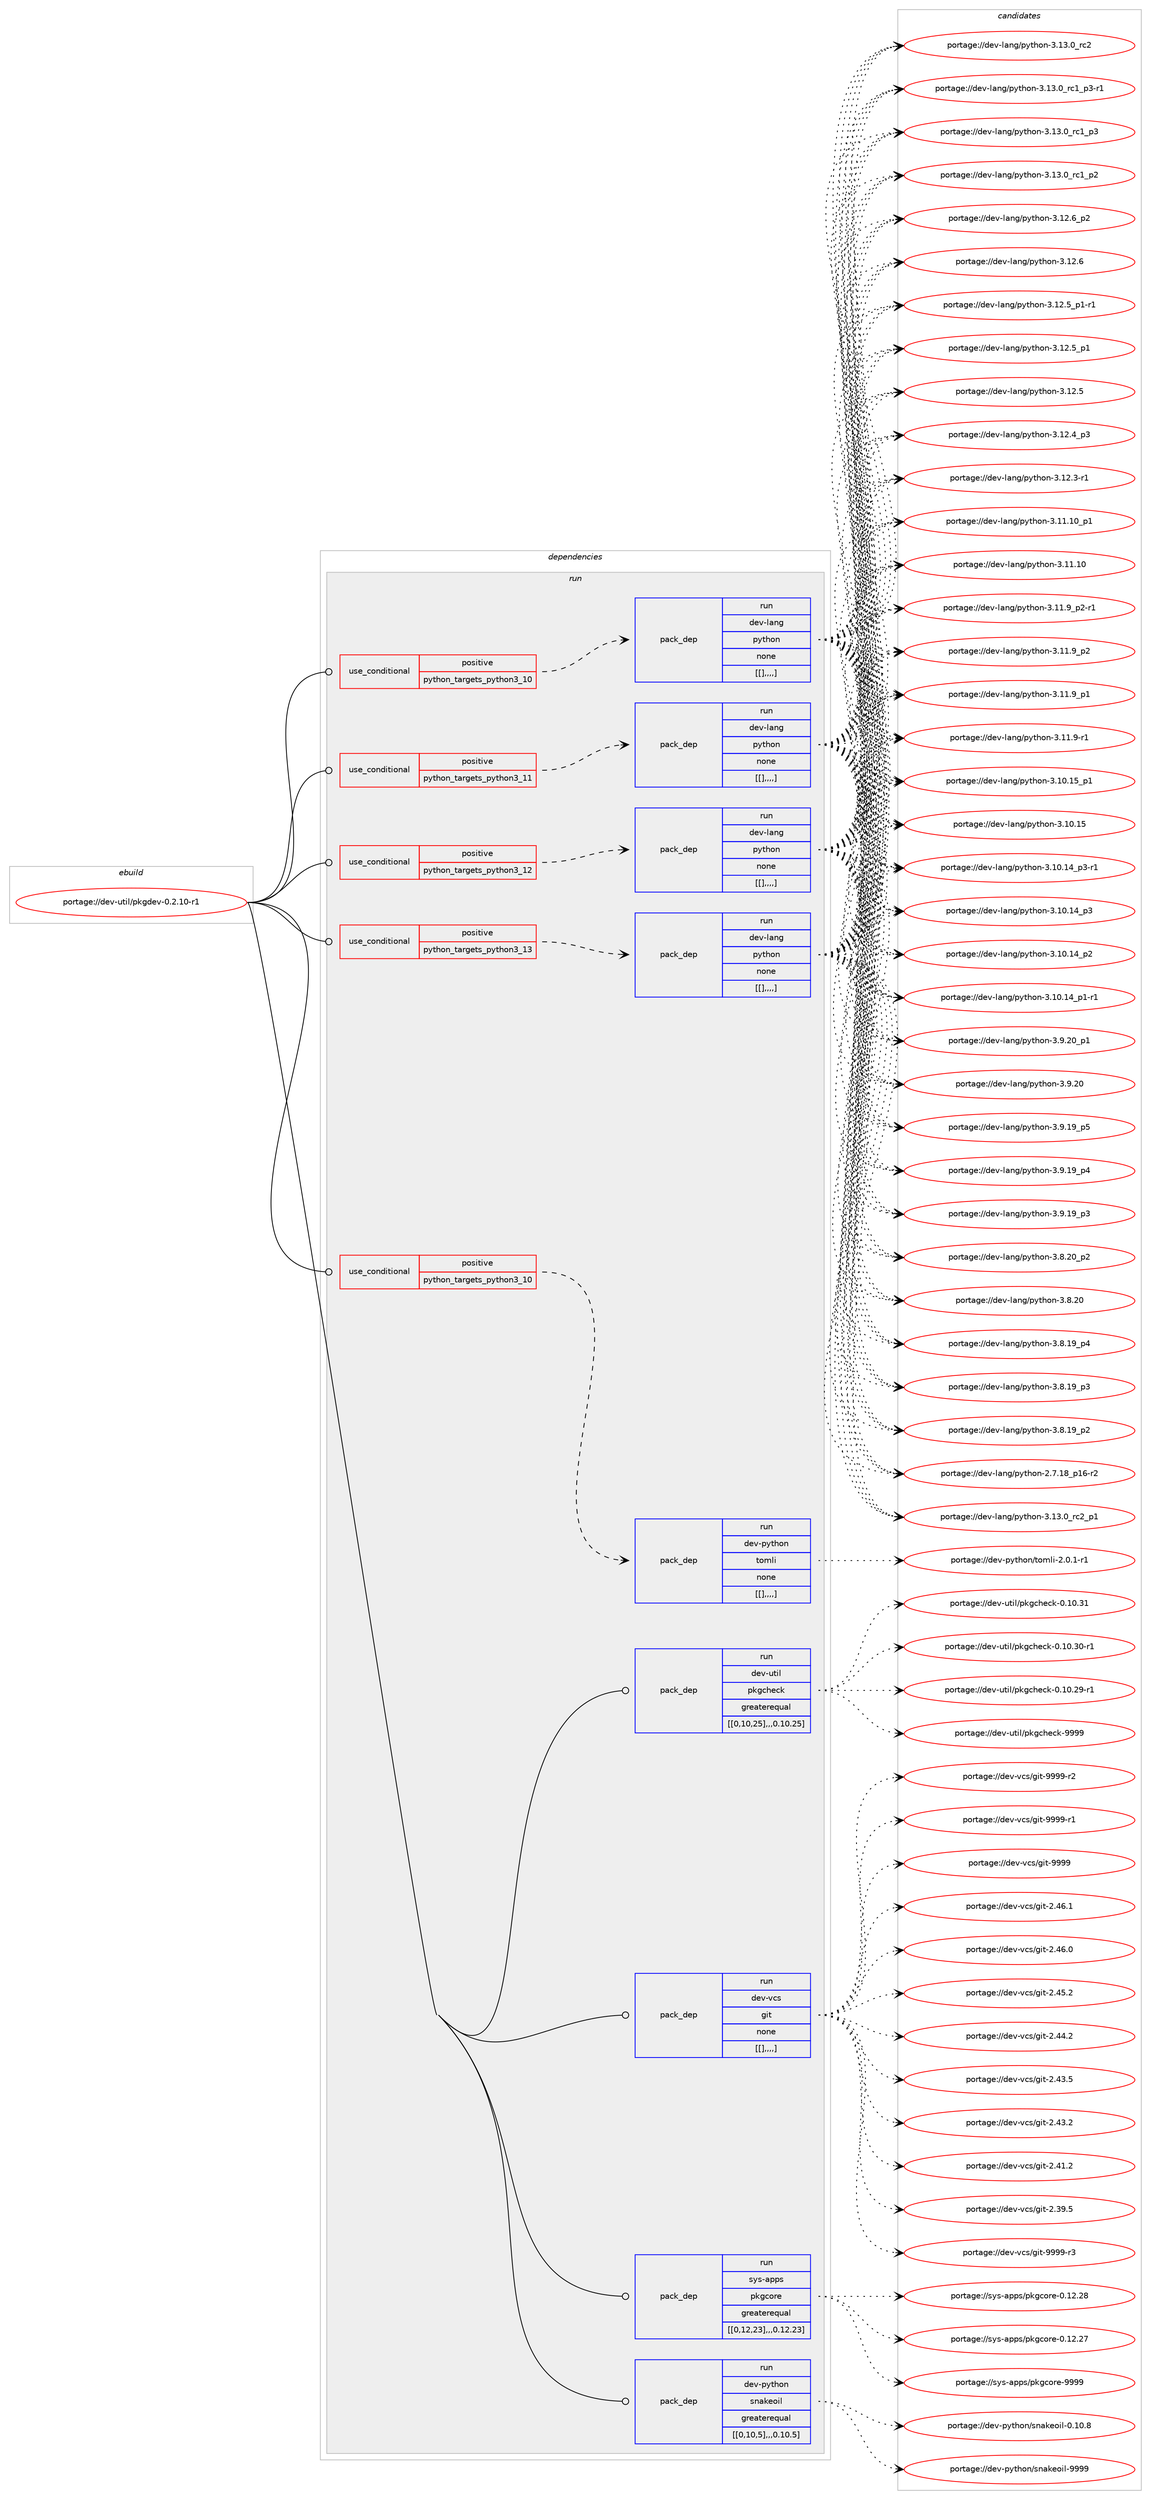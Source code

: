 digraph prolog {

# *************
# Graph options
# *************

newrank=true;
concentrate=true;
compound=true;
graph [rankdir=LR,fontname=Helvetica,fontsize=10,ranksep=1.5];#, ranksep=2.5, nodesep=0.2];
edge  [arrowhead=vee];
node  [fontname=Helvetica,fontsize=10];

# **********
# The ebuild
# **********

subgraph cluster_leftcol {
color=gray;
label=<<i>ebuild</i>>;
id [label="portage://dev-util/pkgdev-0.2.10-r1", color=red, width=4, href="../dev-util/pkgdev-0.2.10-r1.svg"];
}

# ****************
# The dependencies
# ****************

subgraph cluster_midcol {
color=gray;
label=<<i>dependencies</i>>;
subgraph cluster_compile {
fillcolor="#eeeeee";
style=filled;
label=<<i>compile</i>>;
}
subgraph cluster_compileandrun {
fillcolor="#eeeeee";
style=filled;
label=<<i>compile and run</i>>;
}
subgraph cluster_run {
fillcolor="#eeeeee";
style=filled;
label=<<i>run</i>>;
subgraph cond64124 {
dependency223536 [label=<<TABLE BORDER="0" CELLBORDER="1" CELLSPACING="0" CELLPADDING="4"><TR><TD ROWSPAN="3" CELLPADDING="10">use_conditional</TD></TR><TR><TD>positive</TD></TR><TR><TD>python_targets_python3_10</TD></TR></TABLE>>, shape=none, color=red];
subgraph pack157976 {
dependency223537 [label=<<TABLE BORDER="0" CELLBORDER="1" CELLSPACING="0" CELLPADDING="4" WIDTH="220"><TR><TD ROWSPAN="6" CELLPADDING="30">pack_dep</TD></TR><TR><TD WIDTH="110">run</TD></TR><TR><TD>dev-lang</TD></TR><TR><TD>python</TD></TR><TR><TD>none</TD></TR><TR><TD>[[],,,,]</TD></TR></TABLE>>, shape=none, color=blue];
}
dependency223536:e -> dependency223537:w [weight=20,style="dashed",arrowhead="vee"];
}
id:e -> dependency223536:w [weight=20,style="solid",arrowhead="odot"];
subgraph cond64125 {
dependency223538 [label=<<TABLE BORDER="0" CELLBORDER="1" CELLSPACING="0" CELLPADDING="4"><TR><TD ROWSPAN="3" CELLPADDING="10">use_conditional</TD></TR><TR><TD>positive</TD></TR><TR><TD>python_targets_python3_10</TD></TR></TABLE>>, shape=none, color=red];
subgraph pack157977 {
dependency223539 [label=<<TABLE BORDER="0" CELLBORDER="1" CELLSPACING="0" CELLPADDING="4" WIDTH="220"><TR><TD ROWSPAN="6" CELLPADDING="30">pack_dep</TD></TR><TR><TD WIDTH="110">run</TD></TR><TR><TD>dev-python</TD></TR><TR><TD>tomli</TD></TR><TR><TD>none</TD></TR><TR><TD>[[],,,,]</TD></TR></TABLE>>, shape=none, color=blue];
}
dependency223538:e -> dependency223539:w [weight=20,style="dashed",arrowhead="vee"];
}
id:e -> dependency223538:w [weight=20,style="solid",arrowhead="odot"];
subgraph cond64126 {
dependency223540 [label=<<TABLE BORDER="0" CELLBORDER="1" CELLSPACING="0" CELLPADDING="4"><TR><TD ROWSPAN="3" CELLPADDING="10">use_conditional</TD></TR><TR><TD>positive</TD></TR><TR><TD>python_targets_python3_11</TD></TR></TABLE>>, shape=none, color=red];
subgraph pack157978 {
dependency223541 [label=<<TABLE BORDER="0" CELLBORDER="1" CELLSPACING="0" CELLPADDING="4" WIDTH="220"><TR><TD ROWSPAN="6" CELLPADDING="30">pack_dep</TD></TR><TR><TD WIDTH="110">run</TD></TR><TR><TD>dev-lang</TD></TR><TR><TD>python</TD></TR><TR><TD>none</TD></TR><TR><TD>[[],,,,]</TD></TR></TABLE>>, shape=none, color=blue];
}
dependency223540:e -> dependency223541:w [weight=20,style="dashed",arrowhead="vee"];
}
id:e -> dependency223540:w [weight=20,style="solid",arrowhead="odot"];
subgraph cond64127 {
dependency223542 [label=<<TABLE BORDER="0" CELLBORDER="1" CELLSPACING="0" CELLPADDING="4"><TR><TD ROWSPAN="3" CELLPADDING="10">use_conditional</TD></TR><TR><TD>positive</TD></TR><TR><TD>python_targets_python3_12</TD></TR></TABLE>>, shape=none, color=red];
subgraph pack157979 {
dependency223543 [label=<<TABLE BORDER="0" CELLBORDER="1" CELLSPACING="0" CELLPADDING="4" WIDTH="220"><TR><TD ROWSPAN="6" CELLPADDING="30">pack_dep</TD></TR><TR><TD WIDTH="110">run</TD></TR><TR><TD>dev-lang</TD></TR><TR><TD>python</TD></TR><TR><TD>none</TD></TR><TR><TD>[[],,,,]</TD></TR></TABLE>>, shape=none, color=blue];
}
dependency223542:e -> dependency223543:w [weight=20,style="dashed",arrowhead="vee"];
}
id:e -> dependency223542:w [weight=20,style="solid",arrowhead="odot"];
subgraph cond64128 {
dependency223544 [label=<<TABLE BORDER="0" CELLBORDER="1" CELLSPACING="0" CELLPADDING="4"><TR><TD ROWSPAN="3" CELLPADDING="10">use_conditional</TD></TR><TR><TD>positive</TD></TR><TR><TD>python_targets_python3_13</TD></TR></TABLE>>, shape=none, color=red];
subgraph pack157980 {
dependency223545 [label=<<TABLE BORDER="0" CELLBORDER="1" CELLSPACING="0" CELLPADDING="4" WIDTH="220"><TR><TD ROWSPAN="6" CELLPADDING="30">pack_dep</TD></TR><TR><TD WIDTH="110">run</TD></TR><TR><TD>dev-lang</TD></TR><TR><TD>python</TD></TR><TR><TD>none</TD></TR><TR><TD>[[],,,,]</TD></TR></TABLE>>, shape=none, color=blue];
}
dependency223544:e -> dependency223545:w [weight=20,style="dashed",arrowhead="vee"];
}
id:e -> dependency223544:w [weight=20,style="solid",arrowhead="odot"];
subgraph pack157981 {
dependency223546 [label=<<TABLE BORDER="0" CELLBORDER="1" CELLSPACING="0" CELLPADDING="4" WIDTH="220"><TR><TD ROWSPAN="6" CELLPADDING="30">pack_dep</TD></TR><TR><TD WIDTH="110">run</TD></TR><TR><TD>dev-python</TD></TR><TR><TD>snakeoil</TD></TR><TR><TD>greaterequal</TD></TR><TR><TD>[[0,10,5],,,0.10.5]</TD></TR></TABLE>>, shape=none, color=blue];
}
id:e -> dependency223546:w [weight=20,style="solid",arrowhead="odot"];
subgraph pack157982 {
dependency223547 [label=<<TABLE BORDER="0" CELLBORDER="1" CELLSPACING="0" CELLPADDING="4" WIDTH="220"><TR><TD ROWSPAN="6" CELLPADDING="30">pack_dep</TD></TR><TR><TD WIDTH="110">run</TD></TR><TR><TD>dev-util</TD></TR><TR><TD>pkgcheck</TD></TR><TR><TD>greaterequal</TD></TR><TR><TD>[[0,10,25],,,0.10.25]</TD></TR></TABLE>>, shape=none, color=blue];
}
id:e -> dependency223547:w [weight=20,style="solid",arrowhead="odot"];
subgraph pack157983 {
dependency223548 [label=<<TABLE BORDER="0" CELLBORDER="1" CELLSPACING="0" CELLPADDING="4" WIDTH="220"><TR><TD ROWSPAN="6" CELLPADDING="30">pack_dep</TD></TR><TR><TD WIDTH="110">run</TD></TR><TR><TD>dev-vcs</TD></TR><TR><TD>git</TD></TR><TR><TD>none</TD></TR><TR><TD>[[],,,,]</TD></TR></TABLE>>, shape=none, color=blue];
}
id:e -> dependency223548:w [weight=20,style="solid",arrowhead="odot"];
subgraph pack157984 {
dependency223549 [label=<<TABLE BORDER="0" CELLBORDER="1" CELLSPACING="0" CELLPADDING="4" WIDTH="220"><TR><TD ROWSPAN="6" CELLPADDING="30">pack_dep</TD></TR><TR><TD WIDTH="110">run</TD></TR><TR><TD>sys-apps</TD></TR><TR><TD>pkgcore</TD></TR><TR><TD>greaterequal</TD></TR><TR><TD>[[0,12,23],,,0.12.23]</TD></TR></TABLE>>, shape=none, color=blue];
}
id:e -> dependency223549:w [weight=20,style="solid",arrowhead="odot"];
}
}

# **************
# The candidates
# **************

subgraph cluster_choices {
rank=same;
color=gray;
label=<<i>candidates</i>>;

subgraph choice157976 {
color=black;
nodesep=1;
choice100101118451089711010347112121116104111110455146495146489511499509511249 [label="portage://dev-lang/python-3.13.0_rc2_p1", color=red, width=4,href="../dev-lang/python-3.13.0_rc2_p1.svg"];
choice10010111845108971101034711212111610411111045514649514648951149950 [label="portage://dev-lang/python-3.13.0_rc2", color=red, width=4,href="../dev-lang/python-3.13.0_rc2.svg"];
choice1001011184510897110103471121211161041111104551464951464895114994995112514511449 [label="portage://dev-lang/python-3.13.0_rc1_p3-r1", color=red, width=4,href="../dev-lang/python-3.13.0_rc1_p3-r1.svg"];
choice100101118451089711010347112121116104111110455146495146489511499499511251 [label="portage://dev-lang/python-3.13.0_rc1_p3", color=red, width=4,href="../dev-lang/python-3.13.0_rc1_p3.svg"];
choice100101118451089711010347112121116104111110455146495146489511499499511250 [label="portage://dev-lang/python-3.13.0_rc1_p2", color=red, width=4,href="../dev-lang/python-3.13.0_rc1_p2.svg"];
choice100101118451089711010347112121116104111110455146495046549511250 [label="portage://dev-lang/python-3.12.6_p2", color=red, width=4,href="../dev-lang/python-3.12.6_p2.svg"];
choice10010111845108971101034711212111610411111045514649504654 [label="portage://dev-lang/python-3.12.6", color=red, width=4,href="../dev-lang/python-3.12.6.svg"];
choice1001011184510897110103471121211161041111104551464950465395112494511449 [label="portage://dev-lang/python-3.12.5_p1-r1", color=red, width=4,href="../dev-lang/python-3.12.5_p1-r1.svg"];
choice100101118451089711010347112121116104111110455146495046539511249 [label="portage://dev-lang/python-3.12.5_p1", color=red, width=4,href="../dev-lang/python-3.12.5_p1.svg"];
choice10010111845108971101034711212111610411111045514649504653 [label="portage://dev-lang/python-3.12.5", color=red, width=4,href="../dev-lang/python-3.12.5.svg"];
choice100101118451089711010347112121116104111110455146495046529511251 [label="portage://dev-lang/python-3.12.4_p3", color=red, width=4,href="../dev-lang/python-3.12.4_p3.svg"];
choice100101118451089711010347112121116104111110455146495046514511449 [label="portage://dev-lang/python-3.12.3-r1", color=red, width=4,href="../dev-lang/python-3.12.3-r1.svg"];
choice10010111845108971101034711212111610411111045514649494649489511249 [label="portage://dev-lang/python-3.11.10_p1", color=red, width=4,href="../dev-lang/python-3.11.10_p1.svg"];
choice1001011184510897110103471121211161041111104551464949464948 [label="portage://dev-lang/python-3.11.10", color=red, width=4,href="../dev-lang/python-3.11.10.svg"];
choice1001011184510897110103471121211161041111104551464949465795112504511449 [label="portage://dev-lang/python-3.11.9_p2-r1", color=red, width=4,href="../dev-lang/python-3.11.9_p2-r1.svg"];
choice100101118451089711010347112121116104111110455146494946579511250 [label="portage://dev-lang/python-3.11.9_p2", color=red, width=4,href="../dev-lang/python-3.11.9_p2.svg"];
choice100101118451089711010347112121116104111110455146494946579511249 [label="portage://dev-lang/python-3.11.9_p1", color=red, width=4,href="../dev-lang/python-3.11.9_p1.svg"];
choice100101118451089711010347112121116104111110455146494946574511449 [label="portage://dev-lang/python-3.11.9-r1", color=red, width=4,href="../dev-lang/python-3.11.9-r1.svg"];
choice10010111845108971101034711212111610411111045514649484649539511249 [label="portage://dev-lang/python-3.10.15_p1", color=red, width=4,href="../dev-lang/python-3.10.15_p1.svg"];
choice1001011184510897110103471121211161041111104551464948464953 [label="portage://dev-lang/python-3.10.15", color=red, width=4,href="../dev-lang/python-3.10.15.svg"];
choice100101118451089711010347112121116104111110455146494846495295112514511449 [label="portage://dev-lang/python-3.10.14_p3-r1", color=red, width=4,href="../dev-lang/python-3.10.14_p3-r1.svg"];
choice10010111845108971101034711212111610411111045514649484649529511251 [label="portage://dev-lang/python-3.10.14_p3", color=red, width=4,href="../dev-lang/python-3.10.14_p3.svg"];
choice10010111845108971101034711212111610411111045514649484649529511250 [label="portage://dev-lang/python-3.10.14_p2", color=red, width=4,href="../dev-lang/python-3.10.14_p2.svg"];
choice100101118451089711010347112121116104111110455146494846495295112494511449 [label="portage://dev-lang/python-3.10.14_p1-r1", color=red, width=4,href="../dev-lang/python-3.10.14_p1-r1.svg"];
choice100101118451089711010347112121116104111110455146574650489511249 [label="portage://dev-lang/python-3.9.20_p1", color=red, width=4,href="../dev-lang/python-3.9.20_p1.svg"];
choice10010111845108971101034711212111610411111045514657465048 [label="portage://dev-lang/python-3.9.20", color=red, width=4,href="../dev-lang/python-3.9.20.svg"];
choice100101118451089711010347112121116104111110455146574649579511253 [label="portage://dev-lang/python-3.9.19_p5", color=red, width=4,href="../dev-lang/python-3.9.19_p5.svg"];
choice100101118451089711010347112121116104111110455146574649579511252 [label="portage://dev-lang/python-3.9.19_p4", color=red, width=4,href="../dev-lang/python-3.9.19_p4.svg"];
choice100101118451089711010347112121116104111110455146574649579511251 [label="portage://dev-lang/python-3.9.19_p3", color=red, width=4,href="../dev-lang/python-3.9.19_p3.svg"];
choice100101118451089711010347112121116104111110455146564650489511250 [label="portage://dev-lang/python-3.8.20_p2", color=red, width=4,href="../dev-lang/python-3.8.20_p2.svg"];
choice10010111845108971101034711212111610411111045514656465048 [label="portage://dev-lang/python-3.8.20", color=red, width=4,href="../dev-lang/python-3.8.20.svg"];
choice100101118451089711010347112121116104111110455146564649579511252 [label="portage://dev-lang/python-3.8.19_p4", color=red, width=4,href="../dev-lang/python-3.8.19_p4.svg"];
choice100101118451089711010347112121116104111110455146564649579511251 [label="portage://dev-lang/python-3.8.19_p3", color=red, width=4,href="../dev-lang/python-3.8.19_p3.svg"];
choice100101118451089711010347112121116104111110455146564649579511250 [label="portage://dev-lang/python-3.8.19_p2", color=red, width=4,href="../dev-lang/python-3.8.19_p2.svg"];
choice100101118451089711010347112121116104111110455046554649569511249544511450 [label="portage://dev-lang/python-2.7.18_p16-r2", color=red, width=4,href="../dev-lang/python-2.7.18_p16-r2.svg"];
dependency223537:e -> choice100101118451089711010347112121116104111110455146495146489511499509511249:w [style=dotted,weight="100"];
dependency223537:e -> choice10010111845108971101034711212111610411111045514649514648951149950:w [style=dotted,weight="100"];
dependency223537:e -> choice1001011184510897110103471121211161041111104551464951464895114994995112514511449:w [style=dotted,weight="100"];
dependency223537:e -> choice100101118451089711010347112121116104111110455146495146489511499499511251:w [style=dotted,weight="100"];
dependency223537:e -> choice100101118451089711010347112121116104111110455146495146489511499499511250:w [style=dotted,weight="100"];
dependency223537:e -> choice100101118451089711010347112121116104111110455146495046549511250:w [style=dotted,weight="100"];
dependency223537:e -> choice10010111845108971101034711212111610411111045514649504654:w [style=dotted,weight="100"];
dependency223537:e -> choice1001011184510897110103471121211161041111104551464950465395112494511449:w [style=dotted,weight="100"];
dependency223537:e -> choice100101118451089711010347112121116104111110455146495046539511249:w [style=dotted,weight="100"];
dependency223537:e -> choice10010111845108971101034711212111610411111045514649504653:w [style=dotted,weight="100"];
dependency223537:e -> choice100101118451089711010347112121116104111110455146495046529511251:w [style=dotted,weight="100"];
dependency223537:e -> choice100101118451089711010347112121116104111110455146495046514511449:w [style=dotted,weight="100"];
dependency223537:e -> choice10010111845108971101034711212111610411111045514649494649489511249:w [style=dotted,weight="100"];
dependency223537:e -> choice1001011184510897110103471121211161041111104551464949464948:w [style=dotted,weight="100"];
dependency223537:e -> choice1001011184510897110103471121211161041111104551464949465795112504511449:w [style=dotted,weight="100"];
dependency223537:e -> choice100101118451089711010347112121116104111110455146494946579511250:w [style=dotted,weight="100"];
dependency223537:e -> choice100101118451089711010347112121116104111110455146494946579511249:w [style=dotted,weight="100"];
dependency223537:e -> choice100101118451089711010347112121116104111110455146494946574511449:w [style=dotted,weight="100"];
dependency223537:e -> choice10010111845108971101034711212111610411111045514649484649539511249:w [style=dotted,weight="100"];
dependency223537:e -> choice1001011184510897110103471121211161041111104551464948464953:w [style=dotted,weight="100"];
dependency223537:e -> choice100101118451089711010347112121116104111110455146494846495295112514511449:w [style=dotted,weight="100"];
dependency223537:e -> choice10010111845108971101034711212111610411111045514649484649529511251:w [style=dotted,weight="100"];
dependency223537:e -> choice10010111845108971101034711212111610411111045514649484649529511250:w [style=dotted,weight="100"];
dependency223537:e -> choice100101118451089711010347112121116104111110455146494846495295112494511449:w [style=dotted,weight="100"];
dependency223537:e -> choice100101118451089711010347112121116104111110455146574650489511249:w [style=dotted,weight="100"];
dependency223537:e -> choice10010111845108971101034711212111610411111045514657465048:w [style=dotted,weight="100"];
dependency223537:e -> choice100101118451089711010347112121116104111110455146574649579511253:w [style=dotted,weight="100"];
dependency223537:e -> choice100101118451089711010347112121116104111110455146574649579511252:w [style=dotted,weight="100"];
dependency223537:e -> choice100101118451089711010347112121116104111110455146574649579511251:w [style=dotted,weight="100"];
dependency223537:e -> choice100101118451089711010347112121116104111110455146564650489511250:w [style=dotted,weight="100"];
dependency223537:e -> choice10010111845108971101034711212111610411111045514656465048:w [style=dotted,weight="100"];
dependency223537:e -> choice100101118451089711010347112121116104111110455146564649579511252:w [style=dotted,weight="100"];
dependency223537:e -> choice100101118451089711010347112121116104111110455146564649579511251:w [style=dotted,weight="100"];
dependency223537:e -> choice100101118451089711010347112121116104111110455146564649579511250:w [style=dotted,weight="100"];
dependency223537:e -> choice100101118451089711010347112121116104111110455046554649569511249544511450:w [style=dotted,weight="100"];
}
subgraph choice157977 {
color=black;
nodesep=1;
choice10010111845112121116104111110471161111091081054550464846494511449 [label="portage://dev-python/tomli-2.0.1-r1", color=red, width=4,href="../dev-python/tomli-2.0.1-r1.svg"];
dependency223539:e -> choice10010111845112121116104111110471161111091081054550464846494511449:w [style=dotted,weight="100"];
}
subgraph choice157978 {
color=black;
nodesep=1;
choice100101118451089711010347112121116104111110455146495146489511499509511249 [label="portage://dev-lang/python-3.13.0_rc2_p1", color=red, width=4,href="../dev-lang/python-3.13.0_rc2_p1.svg"];
choice10010111845108971101034711212111610411111045514649514648951149950 [label="portage://dev-lang/python-3.13.0_rc2", color=red, width=4,href="../dev-lang/python-3.13.0_rc2.svg"];
choice1001011184510897110103471121211161041111104551464951464895114994995112514511449 [label="portage://dev-lang/python-3.13.0_rc1_p3-r1", color=red, width=4,href="../dev-lang/python-3.13.0_rc1_p3-r1.svg"];
choice100101118451089711010347112121116104111110455146495146489511499499511251 [label="portage://dev-lang/python-3.13.0_rc1_p3", color=red, width=4,href="../dev-lang/python-3.13.0_rc1_p3.svg"];
choice100101118451089711010347112121116104111110455146495146489511499499511250 [label="portage://dev-lang/python-3.13.0_rc1_p2", color=red, width=4,href="../dev-lang/python-3.13.0_rc1_p2.svg"];
choice100101118451089711010347112121116104111110455146495046549511250 [label="portage://dev-lang/python-3.12.6_p2", color=red, width=4,href="../dev-lang/python-3.12.6_p2.svg"];
choice10010111845108971101034711212111610411111045514649504654 [label="portage://dev-lang/python-3.12.6", color=red, width=4,href="../dev-lang/python-3.12.6.svg"];
choice1001011184510897110103471121211161041111104551464950465395112494511449 [label="portage://dev-lang/python-3.12.5_p1-r1", color=red, width=4,href="../dev-lang/python-3.12.5_p1-r1.svg"];
choice100101118451089711010347112121116104111110455146495046539511249 [label="portage://dev-lang/python-3.12.5_p1", color=red, width=4,href="../dev-lang/python-3.12.5_p1.svg"];
choice10010111845108971101034711212111610411111045514649504653 [label="portage://dev-lang/python-3.12.5", color=red, width=4,href="../dev-lang/python-3.12.5.svg"];
choice100101118451089711010347112121116104111110455146495046529511251 [label="portage://dev-lang/python-3.12.4_p3", color=red, width=4,href="../dev-lang/python-3.12.4_p3.svg"];
choice100101118451089711010347112121116104111110455146495046514511449 [label="portage://dev-lang/python-3.12.3-r1", color=red, width=4,href="../dev-lang/python-3.12.3-r1.svg"];
choice10010111845108971101034711212111610411111045514649494649489511249 [label="portage://dev-lang/python-3.11.10_p1", color=red, width=4,href="../dev-lang/python-3.11.10_p1.svg"];
choice1001011184510897110103471121211161041111104551464949464948 [label="portage://dev-lang/python-3.11.10", color=red, width=4,href="../dev-lang/python-3.11.10.svg"];
choice1001011184510897110103471121211161041111104551464949465795112504511449 [label="portage://dev-lang/python-3.11.9_p2-r1", color=red, width=4,href="../dev-lang/python-3.11.9_p2-r1.svg"];
choice100101118451089711010347112121116104111110455146494946579511250 [label="portage://dev-lang/python-3.11.9_p2", color=red, width=4,href="../dev-lang/python-3.11.9_p2.svg"];
choice100101118451089711010347112121116104111110455146494946579511249 [label="portage://dev-lang/python-3.11.9_p1", color=red, width=4,href="../dev-lang/python-3.11.9_p1.svg"];
choice100101118451089711010347112121116104111110455146494946574511449 [label="portage://dev-lang/python-3.11.9-r1", color=red, width=4,href="../dev-lang/python-3.11.9-r1.svg"];
choice10010111845108971101034711212111610411111045514649484649539511249 [label="portage://dev-lang/python-3.10.15_p1", color=red, width=4,href="../dev-lang/python-3.10.15_p1.svg"];
choice1001011184510897110103471121211161041111104551464948464953 [label="portage://dev-lang/python-3.10.15", color=red, width=4,href="../dev-lang/python-3.10.15.svg"];
choice100101118451089711010347112121116104111110455146494846495295112514511449 [label="portage://dev-lang/python-3.10.14_p3-r1", color=red, width=4,href="../dev-lang/python-3.10.14_p3-r1.svg"];
choice10010111845108971101034711212111610411111045514649484649529511251 [label="portage://dev-lang/python-3.10.14_p3", color=red, width=4,href="../dev-lang/python-3.10.14_p3.svg"];
choice10010111845108971101034711212111610411111045514649484649529511250 [label="portage://dev-lang/python-3.10.14_p2", color=red, width=4,href="../dev-lang/python-3.10.14_p2.svg"];
choice100101118451089711010347112121116104111110455146494846495295112494511449 [label="portage://dev-lang/python-3.10.14_p1-r1", color=red, width=4,href="../dev-lang/python-3.10.14_p1-r1.svg"];
choice100101118451089711010347112121116104111110455146574650489511249 [label="portage://dev-lang/python-3.9.20_p1", color=red, width=4,href="../dev-lang/python-3.9.20_p1.svg"];
choice10010111845108971101034711212111610411111045514657465048 [label="portage://dev-lang/python-3.9.20", color=red, width=4,href="../dev-lang/python-3.9.20.svg"];
choice100101118451089711010347112121116104111110455146574649579511253 [label="portage://dev-lang/python-3.9.19_p5", color=red, width=4,href="../dev-lang/python-3.9.19_p5.svg"];
choice100101118451089711010347112121116104111110455146574649579511252 [label="portage://dev-lang/python-3.9.19_p4", color=red, width=4,href="../dev-lang/python-3.9.19_p4.svg"];
choice100101118451089711010347112121116104111110455146574649579511251 [label="portage://dev-lang/python-3.9.19_p3", color=red, width=4,href="../dev-lang/python-3.9.19_p3.svg"];
choice100101118451089711010347112121116104111110455146564650489511250 [label="portage://dev-lang/python-3.8.20_p2", color=red, width=4,href="../dev-lang/python-3.8.20_p2.svg"];
choice10010111845108971101034711212111610411111045514656465048 [label="portage://dev-lang/python-3.8.20", color=red, width=4,href="../dev-lang/python-3.8.20.svg"];
choice100101118451089711010347112121116104111110455146564649579511252 [label="portage://dev-lang/python-3.8.19_p4", color=red, width=4,href="../dev-lang/python-3.8.19_p4.svg"];
choice100101118451089711010347112121116104111110455146564649579511251 [label="portage://dev-lang/python-3.8.19_p3", color=red, width=4,href="../dev-lang/python-3.8.19_p3.svg"];
choice100101118451089711010347112121116104111110455146564649579511250 [label="portage://dev-lang/python-3.8.19_p2", color=red, width=4,href="../dev-lang/python-3.8.19_p2.svg"];
choice100101118451089711010347112121116104111110455046554649569511249544511450 [label="portage://dev-lang/python-2.7.18_p16-r2", color=red, width=4,href="../dev-lang/python-2.7.18_p16-r2.svg"];
dependency223541:e -> choice100101118451089711010347112121116104111110455146495146489511499509511249:w [style=dotted,weight="100"];
dependency223541:e -> choice10010111845108971101034711212111610411111045514649514648951149950:w [style=dotted,weight="100"];
dependency223541:e -> choice1001011184510897110103471121211161041111104551464951464895114994995112514511449:w [style=dotted,weight="100"];
dependency223541:e -> choice100101118451089711010347112121116104111110455146495146489511499499511251:w [style=dotted,weight="100"];
dependency223541:e -> choice100101118451089711010347112121116104111110455146495146489511499499511250:w [style=dotted,weight="100"];
dependency223541:e -> choice100101118451089711010347112121116104111110455146495046549511250:w [style=dotted,weight="100"];
dependency223541:e -> choice10010111845108971101034711212111610411111045514649504654:w [style=dotted,weight="100"];
dependency223541:e -> choice1001011184510897110103471121211161041111104551464950465395112494511449:w [style=dotted,weight="100"];
dependency223541:e -> choice100101118451089711010347112121116104111110455146495046539511249:w [style=dotted,weight="100"];
dependency223541:e -> choice10010111845108971101034711212111610411111045514649504653:w [style=dotted,weight="100"];
dependency223541:e -> choice100101118451089711010347112121116104111110455146495046529511251:w [style=dotted,weight="100"];
dependency223541:e -> choice100101118451089711010347112121116104111110455146495046514511449:w [style=dotted,weight="100"];
dependency223541:e -> choice10010111845108971101034711212111610411111045514649494649489511249:w [style=dotted,weight="100"];
dependency223541:e -> choice1001011184510897110103471121211161041111104551464949464948:w [style=dotted,weight="100"];
dependency223541:e -> choice1001011184510897110103471121211161041111104551464949465795112504511449:w [style=dotted,weight="100"];
dependency223541:e -> choice100101118451089711010347112121116104111110455146494946579511250:w [style=dotted,weight="100"];
dependency223541:e -> choice100101118451089711010347112121116104111110455146494946579511249:w [style=dotted,weight="100"];
dependency223541:e -> choice100101118451089711010347112121116104111110455146494946574511449:w [style=dotted,weight="100"];
dependency223541:e -> choice10010111845108971101034711212111610411111045514649484649539511249:w [style=dotted,weight="100"];
dependency223541:e -> choice1001011184510897110103471121211161041111104551464948464953:w [style=dotted,weight="100"];
dependency223541:e -> choice100101118451089711010347112121116104111110455146494846495295112514511449:w [style=dotted,weight="100"];
dependency223541:e -> choice10010111845108971101034711212111610411111045514649484649529511251:w [style=dotted,weight="100"];
dependency223541:e -> choice10010111845108971101034711212111610411111045514649484649529511250:w [style=dotted,weight="100"];
dependency223541:e -> choice100101118451089711010347112121116104111110455146494846495295112494511449:w [style=dotted,weight="100"];
dependency223541:e -> choice100101118451089711010347112121116104111110455146574650489511249:w [style=dotted,weight="100"];
dependency223541:e -> choice10010111845108971101034711212111610411111045514657465048:w [style=dotted,weight="100"];
dependency223541:e -> choice100101118451089711010347112121116104111110455146574649579511253:w [style=dotted,weight="100"];
dependency223541:e -> choice100101118451089711010347112121116104111110455146574649579511252:w [style=dotted,weight="100"];
dependency223541:e -> choice100101118451089711010347112121116104111110455146574649579511251:w [style=dotted,weight="100"];
dependency223541:e -> choice100101118451089711010347112121116104111110455146564650489511250:w [style=dotted,weight="100"];
dependency223541:e -> choice10010111845108971101034711212111610411111045514656465048:w [style=dotted,weight="100"];
dependency223541:e -> choice100101118451089711010347112121116104111110455146564649579511252:w [style=dotted,weight="100"];
dependency223541:e -> choice100101118451089711010347112121116104111110455146564649579511251:w [style=dotted,weight="100"];
dependency223541:e -> choice100101118451089711010347112121116104111110455146564649579511250:w [style=dotted,weight="100"];
dependency223541:e -> choice100101118451089711010347112121116104111110455046554649569511249544511450:w [style=dotted,weight="100"];
}
subgraph choice157979 {
color=black;
nodesep=1;
choice100101118451089711010347112121116104111110455146495146489511499509511249 [label="portage://dev-lang/python-3.13.0_rc2_p1", color=red, width=4,href="../dev-lang/python-3.13.0_rc2_p1.svg"];
choice10010111845108971101034711212111610411111045514649514648951149950 [label="portage://dev-lang/python-3.13.0_rc2", color=red, width=4,href="../dev-lang/python-3.13.0_rc2.svg"];
choice1001011184510897110103471121211161041111104551464951464895114994995112514511449 [label="portage://dev-lang/python-3.13.0_rc1_p3-r1", color=red, width=4,href="../dev-lang/python-3.13.0_rc1_p3-r1.svg"];
choice100101118451089711010347112121116104111110455146495146489511499499511251 [label="portage://dev-lang/python-3.13.0_rc1_p3", color=red, width=4,href="../dev-lang/python-3.13.0_rc1_p3.svg"];
choice100101118451089711010347112121116104111110455146495146489511499499511250 [label="portage://dev-lang/python-3.13.0_rc1_p2", color=red, width=4,href="../dev-lang/python-3.13.0_rc1_p2.svg"];
choice100101118451089711010347112121116104111110455146495046549511250 [label="portage://dev-lang/python-3.12.6_p2", color=red, width=4,href="../dev-lang/python-3.12.6_p2.svg"];
choice10010111845108971101034711212111610411111045514649504654 [label="portage://dev-lang/python-3.12.6", color=red, width=4,href="../dev-lang/python-3.12.6.svg"];
choice1001011184510897110103471121211161041111104551464950465395112494511449 [label="portage://dev-lang/python-3.12.5_p1-r1", color=red, width=4,href="../dev-lang/python-3.12.5_p1-r1.svg"];
choice100101118451089711010347112121116104111110455146495046539511249 [label="portage://dev-lang/python-3.12.5_p1", color=red, width=4,href="../dev-lang/python-3.12.5_p1.svg"];
choice10010111845108971101034711212111610411111045514649504653 [label="portage://dev-lang/python-3.12.5", color=red, width=4,href="../dev-lang/python-3.12.5.svg"];
choice100101118451089711010347112121116104111110455146495046529511251 [label="portage://dev-lang/python-3.12.4_p3", color=red, width=4,href="../dev-lang/python-3.12.4_p3.svg"];
choice100101118451089711010347112121116104111110455146495046514511449 [label="portage://dev-lang/python-3.12.3-r1", color=red, width=4,href="../dev-lang/python-3.12.3-r1.svg"];
choice10010111845108971101034711212111610411111045514649494649489511249 [label="portage://dev-lang/python-3.11.10_p1", color=red, width=4,href="../dev-lang/python-3.11.10_p1.svg"];
choice1001011184510897110103471121211161041111104551464949464948 [label="portage://dev-lang/python-3.11.10", color=red, width=4,href="../dev-lang/python-3.11.10.svg"];
choice1001011184510897110103471121211161041111104551464949465795112504511449 [label="portage://dev-lang/python-3.11.9_p2-r1", color=red, width=4,href="../dev-lang/python-3.11.9_p2-r1.svg"];
choice100101118451089711010347112121116104111110455146494946579511250 [label="portage://dev-lang/python-3.11.9_p2", color=red, width=4,href="../dev-lang/python-3.11.9_p2.svg"];
choice100101118451089711010347112121116104111110455146494946579511249 [label="portage://dev-lang/python-3.11.9_p1", color=red, width=4,href="../dev-lang/python-3.11.9_p1.svg"];
choice100101118451089711010347112121116104111110455146494946574511449 [label="portage://dev-lang/python-3.11.9-r1", color=red, width=4,href="../dev-lang/python-3.11.9-r1.svg"];
choice10010111845108971101034711212111610411111045514649484649539511249 [label="portage://dev-lang/python-3.10.15_p1", color=red, width=4,href="../dev-lang/python-3.10.15_p1.svg"];
choice1001011184510897110103471121211161041111104551464948464953 [label="portage://dev-lang/python-3.10.15", color=red, width=4,href="../dev-lang/python-3.10.15.svg"];
choice100101118451089711010347112121116104111110455146494846495295112514511449 [label="portage://dev-lang/python-3.10.14_p3-r1", color=red, width=4,href="../dev-lang/python-3.10.14_p3-r1.svg"];
choice10010111845108971101034711212111610411111045514649484649529511251 [label="portage://dev-lang/python-3.10.14_p3", color=red, width=4,href="../dev-lang/python-3.10.14_p3.svg"];
choice10010111845108971101034711212111610411111045514649484649529511250 [label="portage://dev-lang/python-3.10.14_p2", color=red, width=4,href="../dev-lang/python-3.10.14_p2.svg"];
choice100101118451089711010347112121116104111110455146494846495295112494511449 [label="portage://dev-lang/python-3.10.14_p1-r1", color=red, width=4,href="../dev-lang/python-3.10.14_p1-r1.svg"];
choice100101118451089711010347112121116104111110455146574650489511249 [label="portage://dev-lang/python-3.9.20_p1", color=red, width=4,href="../dev-lang/python-3.9.20_p1.svg"];
choice10010111845108971101034711212111610411111045514657465048 [label="portage://dev-lang/python-3.9.20", color=red, width=4,href="../dev-lang/python-3.9.20.svg"];
choice100101118451089711010347112121116104111110455146574649579511253 [label="portage://dev-lang/python-3.9.19_p5", color=red, width=4,href="../dev-lang/python-3.9.19_p5.svg"];
choice100101118451089711010347112121116104111110455146574649579511252 [label="portage://dev-lang/python-3.9.19_p4", color=red, width=4,href="../dev-lang/python-3.9.19_p4.svg"];
choice100101118451089711010347112121116104111110455146574649579511251 [label="portage://dev-lang/python-3.9.19_p3", color=red, width=4,href="../dev-lang/python-3.9.19_p3.svg"];
choice100101118451089711010347112121116104111110455146564650489511250 [label="portage://dev-lang/python-3.8.20_p2", color=red, width=4,href="../dev-lang/python-3.8.20_p2.svg"];
choice10010111845108971101034711212111610411111045514656465048 [label="portage://dev-lang/python-3.8.20", color=red, width=4,href="../dev-lang/python-3.8.20.svg"];
choice100101118451089711010347112121116104111110455146564649579511252 [label="portage://dev-lang/python-3.8.19_p4", color=red, width=4,href="../dev-lang/python-3.8.19_p4.svg"];
choice100101118451089711010347112121116104111110455146564649579511251 [label="portage://dev-lang/python-3.8.19_p3", color=red, width=4,href="../dev-lang/python-3.8.19_p3.svg"];
choice100101118451089711010347112121116104111110455146564649579511250 [label="portage://dev-lang/python-3.8.19_p2", color=red, width=4,href="../dev-lang/python-3.8.19_p2.svg"];
choice100101118451089711010347112121116104111110455046554649569511249544511450 [label="portage://dev-lang/python-2.7.18_p16-r2", color=red, width=4,href="../dev-lang/python-2.7.18_p16-r2.svg"];
dependency223543:e -> choice100101118451089711010347112121116104111110455146495146489511499509511249:w [style=dotted,weight="100"];
dependency223543:e -> choice10010111845108971101034711212111610411111045514649514648951149950:w [style=dotted,weight="100"];
dependency223543:e -> choice1001011184510897110103471121211161041111104551464951464895114994995112514511449:w [style=dotted,weight="100"];
dependency223543:e -> choice100101118451089711010347112121116104111110455146495146489511499499511251:w [style=dotted,weight="100"];
dependency223543:e -> choice100101118451089711010347112121116104111110455146495146489511499499511250:w [style=dotted,weight="100"];
dependency223543:e -> choice100101118451089711010347112121116104111110455146495046549511250:w [style=dotted,weight="100"];
dependency223543:e -> choice10010111845108971101034711212111610411111045514649504654:w [style=dotted,weight="100"];
dependency223543:e -> choice1001011184510897110103471121211161041111104551464950465395112494511449:w [style=dotted,weight="100"];
dependency223543:e -> choice100101118451089711010347112121116104111110455146495046539511249:w [style=dotted,weight="100"];
dependency223543:e -> choice10010111845108971101034711212111610411111045514649504653:w [style=dotted,weight="100"];
dependency223543:e -> choice100101118451089711010347112121116104111110455146495046529511251:w [style=dotted,weight="100"];
dependency223543:e -> choice100101118451089711010347112121116104111110455146495046514511449:w [style=dotted,weight="100"];
dependency223543:e -> choice10010111845108971101034711212111610411111045514649494649489511249:w [style=dotted,weight="100"];
dependency223543:e -> choice1001011184510897110103471121211161041111104551464949464948:w [style=dotted,weight="100"];
dependency223543:e -> choice1001011184510897110103471121211161041111104551464949465795112504511449:w [style=dotted,weight="100"];
dependency223543:e -> choice100101118451089711010347112121116104111110455146494946579511250:w [style=dotted,weight="100"];
dependency223543:e -> choice100101118451089711010347112121116104111110455146494946579511249:w [style=dotted,weight="100"];
dependency223543:e -> choice100101118451089711010347112121116104111110455146494946574511449:w [style=dotted,weight="100"];
dependency223543:e -> choice10010111845108971101034711212111610411111045514649484649539511249:w [style=dotted,weight="100"];
dependency223543:e -> choice1001011184510897110103471121211161041111104551464948464953:w [style=dotted,weight="100"];
dependency223543:e -> choice100101118451089711010347112121116104111110455146494846495295112514511449:w [style=dotted,weight="100"];
dependency223543:e -> choice10010111845108971101034711212111610411111045514649484649529511251:w [style=dotted,weight="100"];
dependency223543:e -> choice10010111845108971101034711212111610411111045514649484649529511250:w [style=dotted,weight="100"];
dependency223543:e -> choice100101118451089711010347112121116104111110455146494846495295112494511449:w [style=dotted,weight="100"];
dependency223543:e -> choice100101118451089711010347112121116104111110455146574650489511249:w [style=dotted,weight="100"];
dependency223543:e -> choice10010111845108971101034711212111610411111045514657465048:w [style=dotted,weight="100"];
dependency223543:e -> choice100101118451089711010347112121116104111110455146574649579511253:w [style=dotted,weight="100"];
dependency223543:e -> choice100101118451089711010347112121116104111110455146574649579511252:w [style=dotted,weight="100"];
dependency223543:e -> choice100101118451089711010347112121116104111110455146574649579511251:w [style=dotted,weight="100"];
dependency223543:e -> choice100101118451089711010347112121116104111110455146564650489511250:w [style=dotted,weight="100"];
dependency223543:e -> choice10010111845108971101034711212111610411111045514656465048:w [style=dotted,weight="100"];
dependency223543:e -> choice100101118451089711010347112121116104111110455146564649579511252:w [style=dotted,weight="100"];
dependency223543:e -> choice100101118451089711010347112121116104111110455146564649579511251:w [style=dotted,weight="100"];
dependency223543:e -> choice100101118451089711010347112121116104111110455146564649579511250:w [style=dotted,weight="100"];
dependency223543:e -> choice100101118451089711010347112121116104111110455046554649569511249544511450:w [style=dotted,weight="100"];
}
subgraph choice157980 {
color=black;
nodesep=1;
choice100101118451089711010347112121116104111110455146495146489511499509511249 [label="portage://dev-lang/python-3.13.0_rc2_p1", color=red, width=4,href="../dev-lang/python-3.13.0_rc2_p1.svg"];
choice10010111845108971101034711212111610411111045514649514648951149950 [label="portage://dev-lang/python-3.13.0_rc2", color=red, width=4,href="../dev-lang/python-3.13.0_rc2.svg"];
choice1001011184510897110103471121211161041111104551464951464895114994995112514511449 [label="portage://dev-lang/python-3.13.0_rc1_p3-r1", color=red, width=4,href="../dev-lang/python-3.13.0_rc1_p3-r1.svg"];
choice100101118451089711010347112121116104111110455146495146489511499499511251 [label="portage://dev-lang/python-3.13.0_rc1_p3", color=red, width=4,href="../dev-lang/python-3.13.0_rc1_p3.svg"];
choice100101118451089711010347112121116104111110455146495146489511499499511250 [label="portage://dev-lang/python-3.13.0_rc1_p2", color=red, width=4,href="../dev-lang/python-3.13.0_rc1_p2.svg"];
choice100101118451089711010347112121116104111110455146495046549511250 [label="portage://dev-lang/python-3.12.6_p2", color=red, width=4,href="../dev-lang/python-3.12.6_p2.svg"];
choice10010111845108971101034711212111610411111045514649504654 [label="portage://dev-lang/python-3.12.6", color=red, width=4,href="../dev-lang/python-3.12.6.svg"];
choice1001011184510897110103471121211161041111104551464950465395112494511449 [label="portage://dev-lang/python-3.12.5_p1-r1", color=red, width=4,href="../dev-lang/python-3.12.5_p1-r1.svg"];
choice100101118451089711010347112121116104111110455146495046539511249 [label="portage://dev-lang/python-3.12.5_p1", color=red, width=4,href="../dev-lang/python-3.12.5_p1.svg"];
choice10010111845108971101034711212111610411111045514649504653 [label="portage://dev-lang/python-3.12.5", color=red, width=4,href="../dev-lang/python-3.12.5.svg"];
choice100101118451089711010347112121116104111110455146495046529511251 [label="portage://dev-lang/python-3.12.4_p3", color=red, width=4,href="../dev-lang/python-3.12.4_p3.svg"];
choice100101118451089711010347112121116104111110455146495046514511449 [label="portage://dev-lang/python-3.12.3-r1", color=red, width=4,href="../dev-lang/python-3.12.3-r1.svg"];
choice10010111845108971101034711212111610411111045514649494649489511249 [label="portage://dev-lang/python-3.11.10_p1", color=red, width=4,href="../dev-lang/python-3.11.10_p1.svg"];
choice1001011184510897110103471121211161041111104551464949464948 [label="portage://dev-lang/python-3.11.10", color=red, width=4,href="../dev-lang/python-3.11.10.svg"];
choice1001011184510897110103471121211161041111104551464949465795112504511449 [label="portage://dev-lang/python-3.11.9_p2-r1", color=red, width=4,href="../dev-lang/python-3.11.9_p2-r1.svg"];
choice100101118451089711010347112121116104111110455146494946579511250 [label="portage://dev-lang/python-3.11.9_p2", color=red, width=4,href="../dev-lang/python-3.11.9_p2.svg"];
choice100101118451089711010347112121116104111110455146494946579511249 [label="portage://dev-lang/python-3.11.9_p1", color=red, width=4,href="../dev-lang/python-3.11.9_p1.svg"];
choice100101118451089711010347112121116104111110455146494946574511449 [label="portage://dev-lang/python-3.11.9-r1", color=red, width=4,href="../dev-lang/python-3.11.9-r1.svg"];
choice10010111845108971101034711212111610411111045514649484649539511249 [label="portage://dev-lang/python-3.10.15_p1", color=red, width=4,href="../dev-lang/python-3.10.15_p1.svg"];
choice1001011184510897110103471121211161041111104551464948464953 [label="portage://dev-lang/python-3.10.15", color=red, width=4,href="../dev-lang/python-3.10.15.svg"];
choice100101118451089711010347112121116104111110455146494846495295112514511449 [label="portage://dev-lang/python-3.10.14_p3-r1", color=red, width=4,href="../dev-lang/python-3.10.14_p3-r1.svg"];
choice10010111845108971101034711212111610411111045514649484649529511251 [label="portage://dev-lang/python-3.10.14_p3", color=red, width=4,href="../dev-lang/python-3.10.14_p3.svg"];
choice10010111845108971101034711212111610411111045514649484649529511250 [label="portage://dev-lang/python-3.10.14_p2", color=red, width=4,href="../dev-lang/python-3.10.14_p2.svg"];
choice100101118451089711010347112121116104111110455146494846495295112494511449 [label="portage://dev-lang/python-3.10.14_p1-r1", color=red, width=4,href="../dev-lang/python-3.10.14_p1-r1.svg"];
choice100101118451089711010347112121116104111110455146574650489511249 [label="portage://dev-lang/python-3.9.20_p1", color=red, width=4,href="../dev-lang/python-3.9.20_p1.svg"];
choice10010111845108971101034711212111610411111045514657465048 [label="portage://dev-lang/python-3.9.20", color=red, width=4,href="../dev-lang/python-3.9.20.svg"];
choice100101118451089711010347112121116104111110455146574649579511253 [label="portage://dev-lang/python-3.9.19_p5", color=red, width=4,href="../dev-lang/python-3.9.19_p5.svg"];
choice100101118451089711010347112121116104111110455146574649579511252 [label="portage://dev-lang/python-3.9.19_p4", color=red, width=4,href="../dev-lang/python-3.9.19_p4.svg"];
choice100101118451089711010347112121116104111110455146574649579511251 [label="portage://dev-lang/python-3.9.19_p3", color=red, width=4,href="../dev-lang/python-3.9.19_p3.svg"];
choice100101118451089711010347112121116104111110455146564650489511250 [label="portage://dev-lang/python-3.8.20_p2", color=red, width=4,href="../dev-lang/python-3.8.20_p2.svg"];
choice10010111845108971101034711212111610411111045514656465048 [label="portage://dev-lang/python-3.8.20", color=red, width=4,href="../dev-lang/python-3.8.20.svg"];
choice100101118451089711010347112121116104111110455146564649579511252 [label="portage://dev-lang/python-3.8.19_p4", color=red, width=4,href="../dev-lang/python-3.8.19_p4.svg"];
choice100101118451089711010347112121116104111110455146564649579511251 [label="portage://dev-lang/python-3.8.19_p3", color=red, width=4,href="../dev-lang/python-3.8.19_p3.svg"];
choice100101118451089711010347112121116104111110455146564649579511250 [label="portage://dev-lang/python-3.8.19_p2", color=red, width=4,href="../dev-lang/python-3.8.19_p2.svg"];
choice100101118451089711010347112121116104111110455046554649569511249544511450 [label="portage://dev-lang/python-2.7.18_p16-r2", color=red, width=4,href="../dev-lang/python-2.7.18_p16-r2.svg"];
dependency223545:e -> choice100101118451089711010347112121116104111110455146495146489511499509511249:w [style=dotted,weight="100"];
dependency223545:e -> choice10010111845108971101034711212111610411111045514649514648951149950:w [style=dotted,weight="100"];
dependency223545:e -> choice1001011184510897110103471121211161041111104551464951464895114994995112514511449:w [style=dotted,weight="100"];
dependency223545:e -> choice100101118451089711010347112121116104111110455146495146489511499499511251:w [style=dotted,weight="100"];
dependency223545:e -> choice100101118451089711010347112121116104111110455146495146489511499499511250:w [style=dotted,weight="100"];
dependency223545:e -> choice100101118451089711010347112121116104111110455146495046549511250:w [style=dotted,weight="100"];
dependency223545:e -> choice10010111845108971101034711212111610411111045514649504654:w [style=dotted,weight="100"];
dependency223545:e -> choice1001011184510897110103471121211161041111104551464950465395112494511449:w [style=dotted,weight="100"];
dependency223545:e -> choice100101118451089711010347112121116104111110455146495046539511249:w [style=dotted,weight="100"];
dependency223545:e -> choice10010111845108971101034711212111610411111045514649504653:w [style=dotted,weight="100"];
dependency223545:e -> choice100101118451089711010347112121116104111110455146495046529511251:w [style=dotted,weight="100"];
dependency223545:e -> choice100101118451089711010347112121116104111110455146495046514511449:w [style=dotted,weight="100"];
dependency223545:e -> choice10010111845108971101034711212111610411111045514649494649489511249:w [style=dotted,weight="100"];
dependency223545:e -> choice1001011184510897110103471121211161041111104551464949464948:w [style=dotted,weight="100"];
dependency223545:e -> choice1001011184510897110103471121211161041111104551464949465795112504511449:w [style=dotted,weight="100"];
dependency223545:e -> choice100101118451089711010347112121116104111110455146494946579511250:w [style=dotted,weight="100"];
dependency223545:e -> choice100101118451089711010347112121116104111110455146494946579511249:w [style=dotted,weight="100"];
dependency223545:e -> choice100101118451089711010347112121116104111110455146494946574511449:w [style=dotted,weight="100"];
dependency223545:e -> choice10010111845108971101034711212111610411111045514649484649539511249:w [style=dotted,weight="100"];
dependency223545:e -> choice1001011184510897110103471121211161041111104551464948464953:w [style=dotted,weight="100"];
dependency223545:e -> choice100101118451089711010347112121116104111110455146494846495295112514511449:w [style=dotted,weight="100"];
dependency223545:e -> choice10010111845108971101034711212111610411111045514649484649529511251:w [style=dotted,weight="100"];
dependency223545:e -> choice10010111845108971101034711212111610411111045514649484649529511250:w [style=dotted,weight="100"];
dependency223545:e -> choice100101118451089711010347112121116104111110455146494846495295112494511449:w [style=dotted,weight="100"];
dependency223545:e -> choice100101118451089711010347112121116104111110455146574650489511249:w [style=dotted,weight="100"];
dependency223545:e -> choice10010111845108971101034711212111610411111045514657465048:w [style=dotted,weight="100"];
dependency223545:e -> choice100101118451089711010347112121116104111110455146574649579511253:w [style=dotted,weight="100"];
dependency223545:e -> choice100101118451089711010347112121116104111110455146574649579511252:w [style=dotted,weight="100"];
dependency223545:e -> choice100101118451089711010347112121116104111110455146574649579511251:w [style=dotted,weight="100"];
dependency223545:e -> choice100101118451089711010347112121116104111110455146564650489511250:w [style=dotted,weight="100"];
dependency223545:e -> choice10010111845108971101034711212111610411111045514656465048:w [style=dotted,weight="100"];
dependency223545:e -> choice100101118451089711010347112121116104111110455146564649579511252:w [style=dotted,weight="100"];
dependency223545:e -> choice100101118451089711010347112121116104111110455146564649579511251:w [style=dotted,weight="100"];
dependency223545:e -> choice100101118451089711010347112121116104111110455146564649579511250:w [style=dotted,weight="100"];
dependency223545:e -> choice100101118451089711010347112121116104111110455046554649569511249544511450:w [style=dotted,weight="100"];
}
subgraph choice157981 {
color=black;
nodesep=1;
choice1001011184511212111610411111047115110971071011111051084557575757 [label="portage://dev-python/snakeoil-9999", color=red, width=4,href="../dev-python/snakeoil-9999.svg"];
choice10010111845112121116104111110471151109710710111110510845484649484656 [label="portage://dev-python/snakeoil-0.10.8", color=red, width=4,href="../dev-python/snakeoil-0.10.8.svg"];
dependency223546:e -> choice1001011184511212111610411111047115110971071011111051084557575757:w [style=dotted,weight="100"];
dependency223546:e -> choice10010111845112121116104111110471151109710710111110510845484649484656:w [style=dotted,weight="100"];
}
subgraph choice157982 {
color=black;
nodesep=1;
choice100101118451171161051084711210710399104101991074557575757 [label="portage://dev-util/pkgcheck-9999", color=red, width=4,href="../dev-util/pkgcheck-9999.svg"];
choice100101118451171161051084711210710399104101991074548464948465149 [label="portage://dev-util/pkgcheck-0.10.31", color=red, width=4,href="../dev-util/pkgcheck-0.10.31.svg"];
choice1001011184511711610510847112107103991041019910745484649484651484511449 [label="portage://dev-util/pkgcheck-0.10.30-r1", color=red, width=4,href="../dev-util/pkgcheck-0.10.30-r1.svg"];
choice1001011184511711610510847112107103991041019910745484649484650574511449 [label="portage://dev-util/pkgcheck-0.10.29-r1", color=red, width=4,href="../dev-util/pkgcheck-0.10.29-r1.svg"];
dependency223547:e -> choice100101118451171161051084711210710399104101991074557575757:w [style=dotted,weight="100"];
dependency223547:e -> choice100101118451171161051084711210710399104101991074548464948465149:w [style=dotted,weight="100"];
dependency223547:e -> choice1001011184511711610510847112107103991041019910745484649484651484511449:w [style=dotted,weight="100"];
dependency223547:e -> choice1001011184511711610510847112107103991041019910745484649484650574511449:w [style=dotted,weight="100"];
}
subgraph choice157983 {
color=black;
nodesep=1;
choice10010111845118991154710310511645575757574511451 [label="portage://dev-vcs/git-9999-r3", color=red, width=4,href="../dev-vcs/git-9999-r3.svg"];
choice10010111845118991154710310511645575757574511450 [label="portage://dev-vcs/git-9999-r2", color=red, width=4,href="../dev-vcs/git-9999-r2.svg"];
choice10010111845118991154710310511645575757574511449 [label="portage://dev-vcs/git-9999-r1", color=red, width=4,href="../dev-vcs/git-9999-r1.svg"];
choice1001011184511899115471031051164557575757 [label="portage://dev-vcs/git-9999", color=red, width=4,href="../dev-vcs/git-9999.svg"];
choice10010111845118991154710310511645504652544649 [label="portage://dev-vcs/git-2.46.1", color=red, width=4,href="../dev-vcs/git-2.46.1.svg"];
choice10010111845118991154710310511645504652544648 [label="portage://dev-vcs/git-2.46.0", color=red, width=4,href="../dev-vcs/git-2.46.0.svg"];
choice10010111845118991154710310511645504652534650 [label="portage://dev-vcs/git-2.45.2", color=red, width=4,href="../dev-vcs/git-2.45.2.svg"];
choice10010111845118991154710310511645504652524650 [label="portage://dev-vcs/git-2.44.2", color=red, width=4,href="../dev-vcs/git-2.44.2.svg"];
choice10010111845118991154710310511645504652514653 [label="portage://dev-vcs/git-2.43.5", color=red, width=4,href="../dev-vcs/git-2.43.5.svg"];
choice10010111845118991154710310511645504652514650 [label="portage://dev-vcs/git-2.43.2", color=red, width=4,href="../dev-vcs/git-2.43.2.svg"];
choice10010111845118991154710310511645504652494650 [label="portage://dev-vcs/git-2.41.2", color=red, width=4,href="../dev-vcs/git-2.41.2.svg"];
choice10010111845118991154710310511645504651574653 [label="portage://dev-vcs/git-2.39.5", color=red, width=4,href="../dev-vcs/git-2.39.5.svg"];
dependency223548:e -> choice10010111845118991154710310511645575757574511451:w [style=dotted,weight="100"];
dependency223548:e -> choice10010111845118991154710310511645575757574511450:w [style=dotted,weight="100"];
dependency223548:e -> choice10010111845118991154710310511645575757574511449:w [style=dotted,weight="100"];
dependency223548:e -> choice1001011184511899115471031051164557575757:w [style=dotted,weight="100"];
dependency223548:e -> choice10010111845118991154710310511645504652544649:w [style=dotted,weight="100"];
dependency223548:e -> choice10010111845118991154710310511645504652544648:w [style=dotted,weight="100"];
dependency223548:e -> choice10010111845118991154710310511645504652534650:w [style=dotted,weight="100"];
dependency223548:e -> choice10010111845118991154710310511645504652524650:w [style=dotted,weight="100"];
dependency223548:e -> choice10010111845118991154710310511645504652514653:w [style=dotted,weight="100"];
dependency223548:e -> choice10010111845118991154710310511645504652514650:w [style=dotted,weight="100"];
dependency223548:e -> choice10010111845118991154710310511645504652494650:w [style=dotted,weight="100"];
dependency223548:e -> choice10010111845118991154710310511645504651574653:w [style=dotted,weight="100"];
}
subgraph choice157984 {
color=black;
nodesep=1;
choice115121115459711211211547112107103991111141014557575757 [label="portage://sys-apps/pkgcore-9999", color=red, width=4,href="../sys-apps/pkgcore-9999.svg"];
choice115121115459711211211547112107103991111141014548464950465056 [label="portage://sys-apps/pkgcore-0.12.28", color=red, width=4,href="../sys-apps/pkgcore-0.12.28.svg"];
choice115121115459711211211547112107103991111141014548464950465055 [label="portage://sys-apps/pkgcore-0.12.27", color=red, width=4,href="../sys-apps/pkgcore-0.12.27.svg"];
dependency223549:e -> choice115121115459711211211547112107103991111141014557575757:w [style=dotted,weight="100"];
dependency223549:e -> choice115121115459711211211547112107103991111141014548464950465056:w [style=dotted,weight="100"];
dependency223549:e -> choice115121115459711211211547112107103991111141014548464950465055:w [style=dotted,weight="100"];
}
}

}
